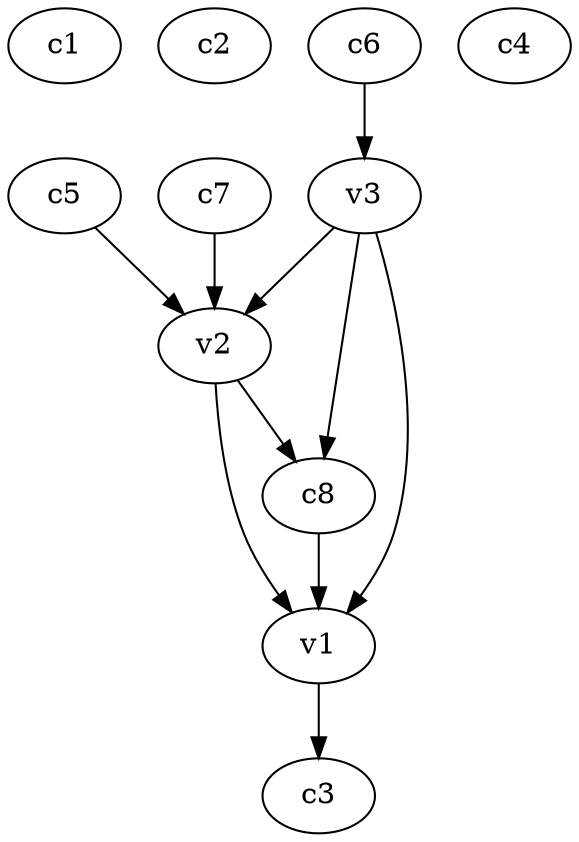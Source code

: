 strict digraph  {
c1;
c2;
c3;
c4;
c5;
c6;
c7;
c8;
v1;
v2;
v3;
c5 -> v2  [weight=1];
c6 -> v3  [weight=1];
c7 -> v2  [weight=1];
c8 -> v1  [weight=1];
v1 -> c3  [weight=1];
v2 -> c8  [weight=1];
v2 -> v1  [weight=1];
v3 -> c8  [weight=1];
v3 -> v2  [weight=1];
v3 -> v1  [weight=1];
}
